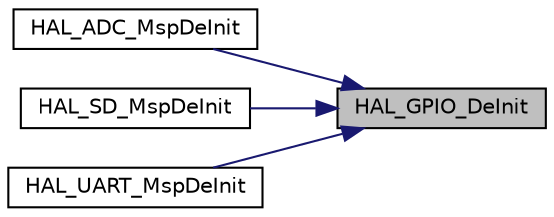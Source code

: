 digraph "HAL_GPIO_DeInit"
{
 // LATEX_PDF_SIZE
  edge [fontname="Helvetica",fontsize="10",labelfontname="Helvetica",labelfontsize="10"];
  node [fontname="Helvetica",fontsize="10",shape=record];
  rankdir="RL";
  Node1 [label="HAL_GPIO_DeInit",height=0.2,width=0.4,color="black", fillcolor="grey75", style="filled", fontcolor="black",tooltip=" "];
  Node1 -> Node2 [dir="back",color="midnightblue",fontsize="10",style="solid",fontname="Helvetica"];
  Node2 [label="HAL_ADC_MspDeInit",height=0.2,width=0.4,color="black", fillcolor="white", style="filled",URL="$group___a_d_c___exported___functions___group1.html#ga39b0f8e80268ab3e660ead921ad4b22f",tooltip=" "];
  Node1 -> Node3 [dir="back",color="midnightblue",fontsize="10",style="solid",fontname="Helvetica"];
  Node3 [label="HAL_SD_MspDeInit",height=0.2,width=0.4,color="black", fillcolor="white", style="filled",URL="$sdio_8c.html#acafafee9f1c5f66225de3dea76ce80c8",tooltip=" "];
  Node1 -> Node4 [dir="back",color="midnightblue",fontsize="10",style="solid",fontname="Helvetica"];
  Node4 [label="HAL_UART_MspDeInit",height=0.2,width=0.4,color="black", fillcolor="white", style="filled",URL="$group___u_a_r_t___exported___functions___group1.html#ga718f39804e3b910d738a0e1e46151188",tooltip=" "];
}
